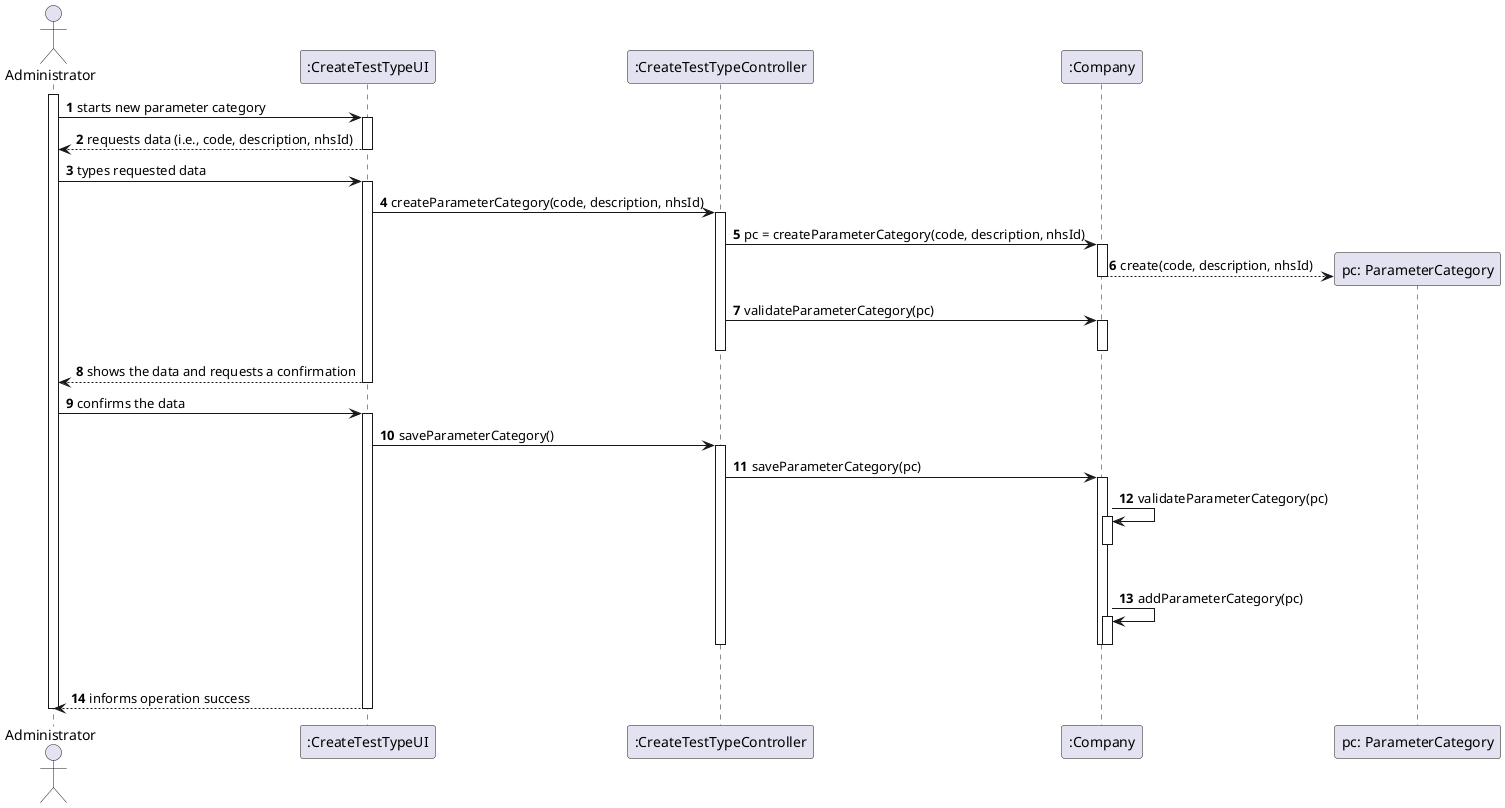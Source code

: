 @startuml
autonumber
'hide footbox
actor "Administrator" as ADM

participant ":CreateTestTypeUI" as UI
participant ":CreateTestTypeController" as CTRL
participant ":Company" as CMP
participant "pc: ParameterCategory" as PC

activate ADM
ADM -> UI : starts new parameter category
activate UI
UI --> ADM : requests data (i.e., code, description, nhsId)
deactivate UI

ADM -> UI : types requested data
activate UI

UI -> CTRL : createParameterCategory(code, description, nhsId)
activate CTRL

CTRL -> CMP : pc = createParameterCategory(code, description, nhsId)
activate CMP

CMP --> PC** : create(code, description, nhsId)
deactivate CMP

CTRL -> CMP : validateParameterCategory(pc)
activate CMP
deactivate CTRL
deactivate CMP

UI --> ADM : shows the data and requests a confirmation
deactivate UI

ADM -> UI : confirms the data
activate UI

UI -> CTRL : saveParameterCategory()
activate CTRL

CTRL -> CMP : saveParameterCategory(pc)
activate CMP

CMP -> CMP : validateParameterCategory(pc)
activate CMP
|||
deactivate CMP

CMP -> CMP : addParameterCategory(pc)
activate CMP
|||
deactivate CMP
deactivate CMP
deactivate CTRL

ADM <-- UI : informs operation success
deactivate UI
deactivate ADM

@enduml
